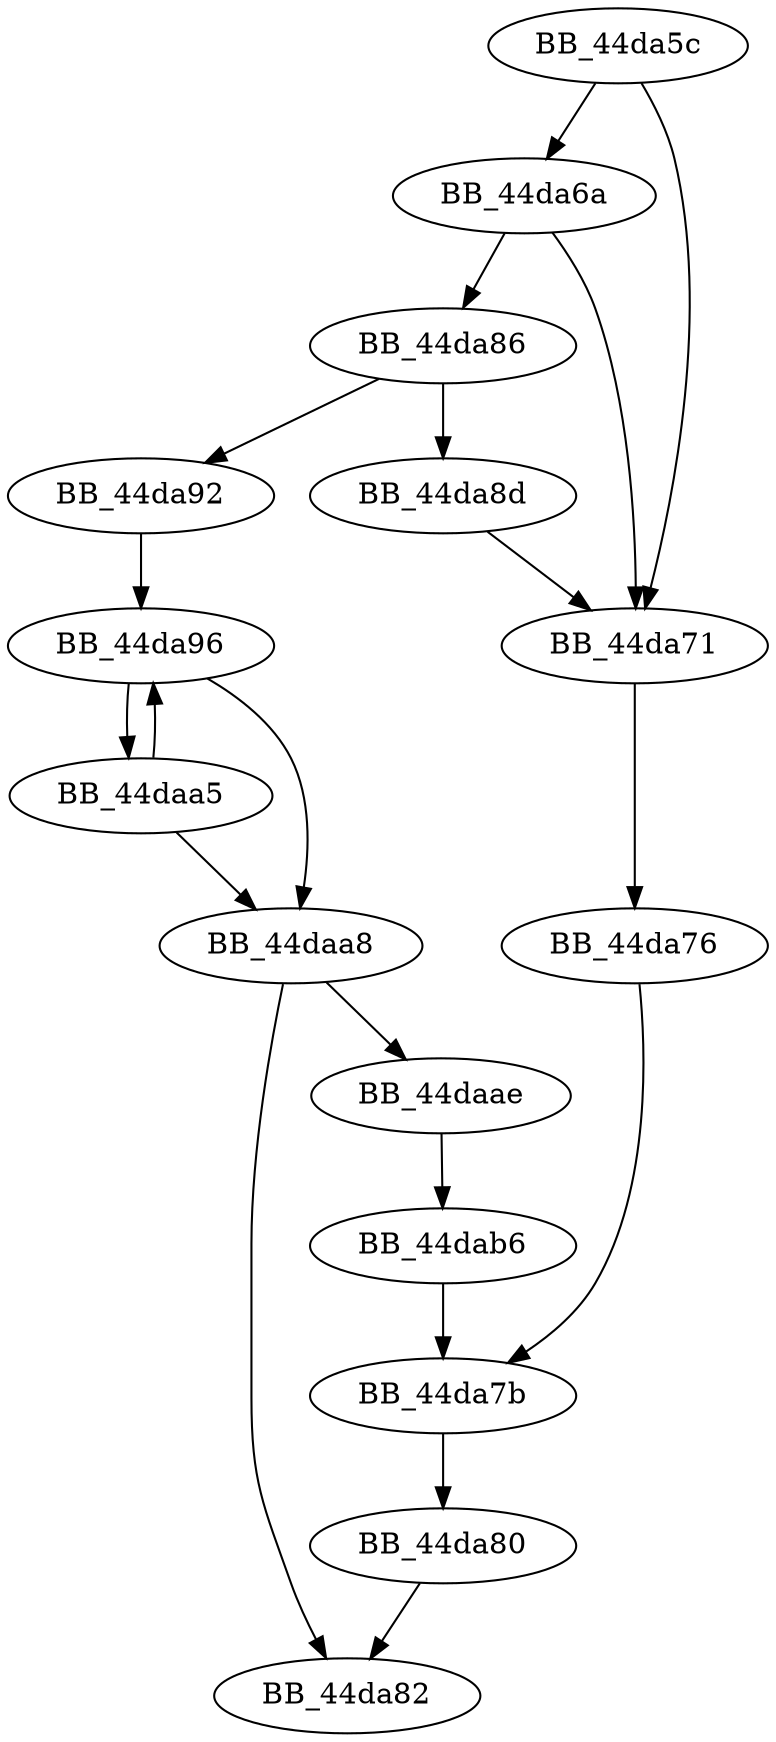 DiGraph sub_44DA5C{
BB_44da5c->BB_44da6a
BB_44da5c->BB_44da71
BB_44da6a->BB_44da71
BB_44da6a->BB_44da86
BB_44da71->BB_44da76
BB_44da76->BB_44da7b
BB_44da7b->BB_44da80
BB_44da80->BB_44da82
BB_44da86->BB_44da8d
BB_44da86->BB_44da92
BB_44da8d->BB_44da71
BB_44da92->BB_44da96
BB_44da96->BB_44daa5
BB_44da96->BB_44daa8
BB_44daa5->BB_44da96
BB_44daa5->BB_44daa8
BB_44daa8->BB_44da82
BB_44daa8->BB_44daae
BB_44daae->BB_44dab6
BB_44dab6->BB_44da7b
}
